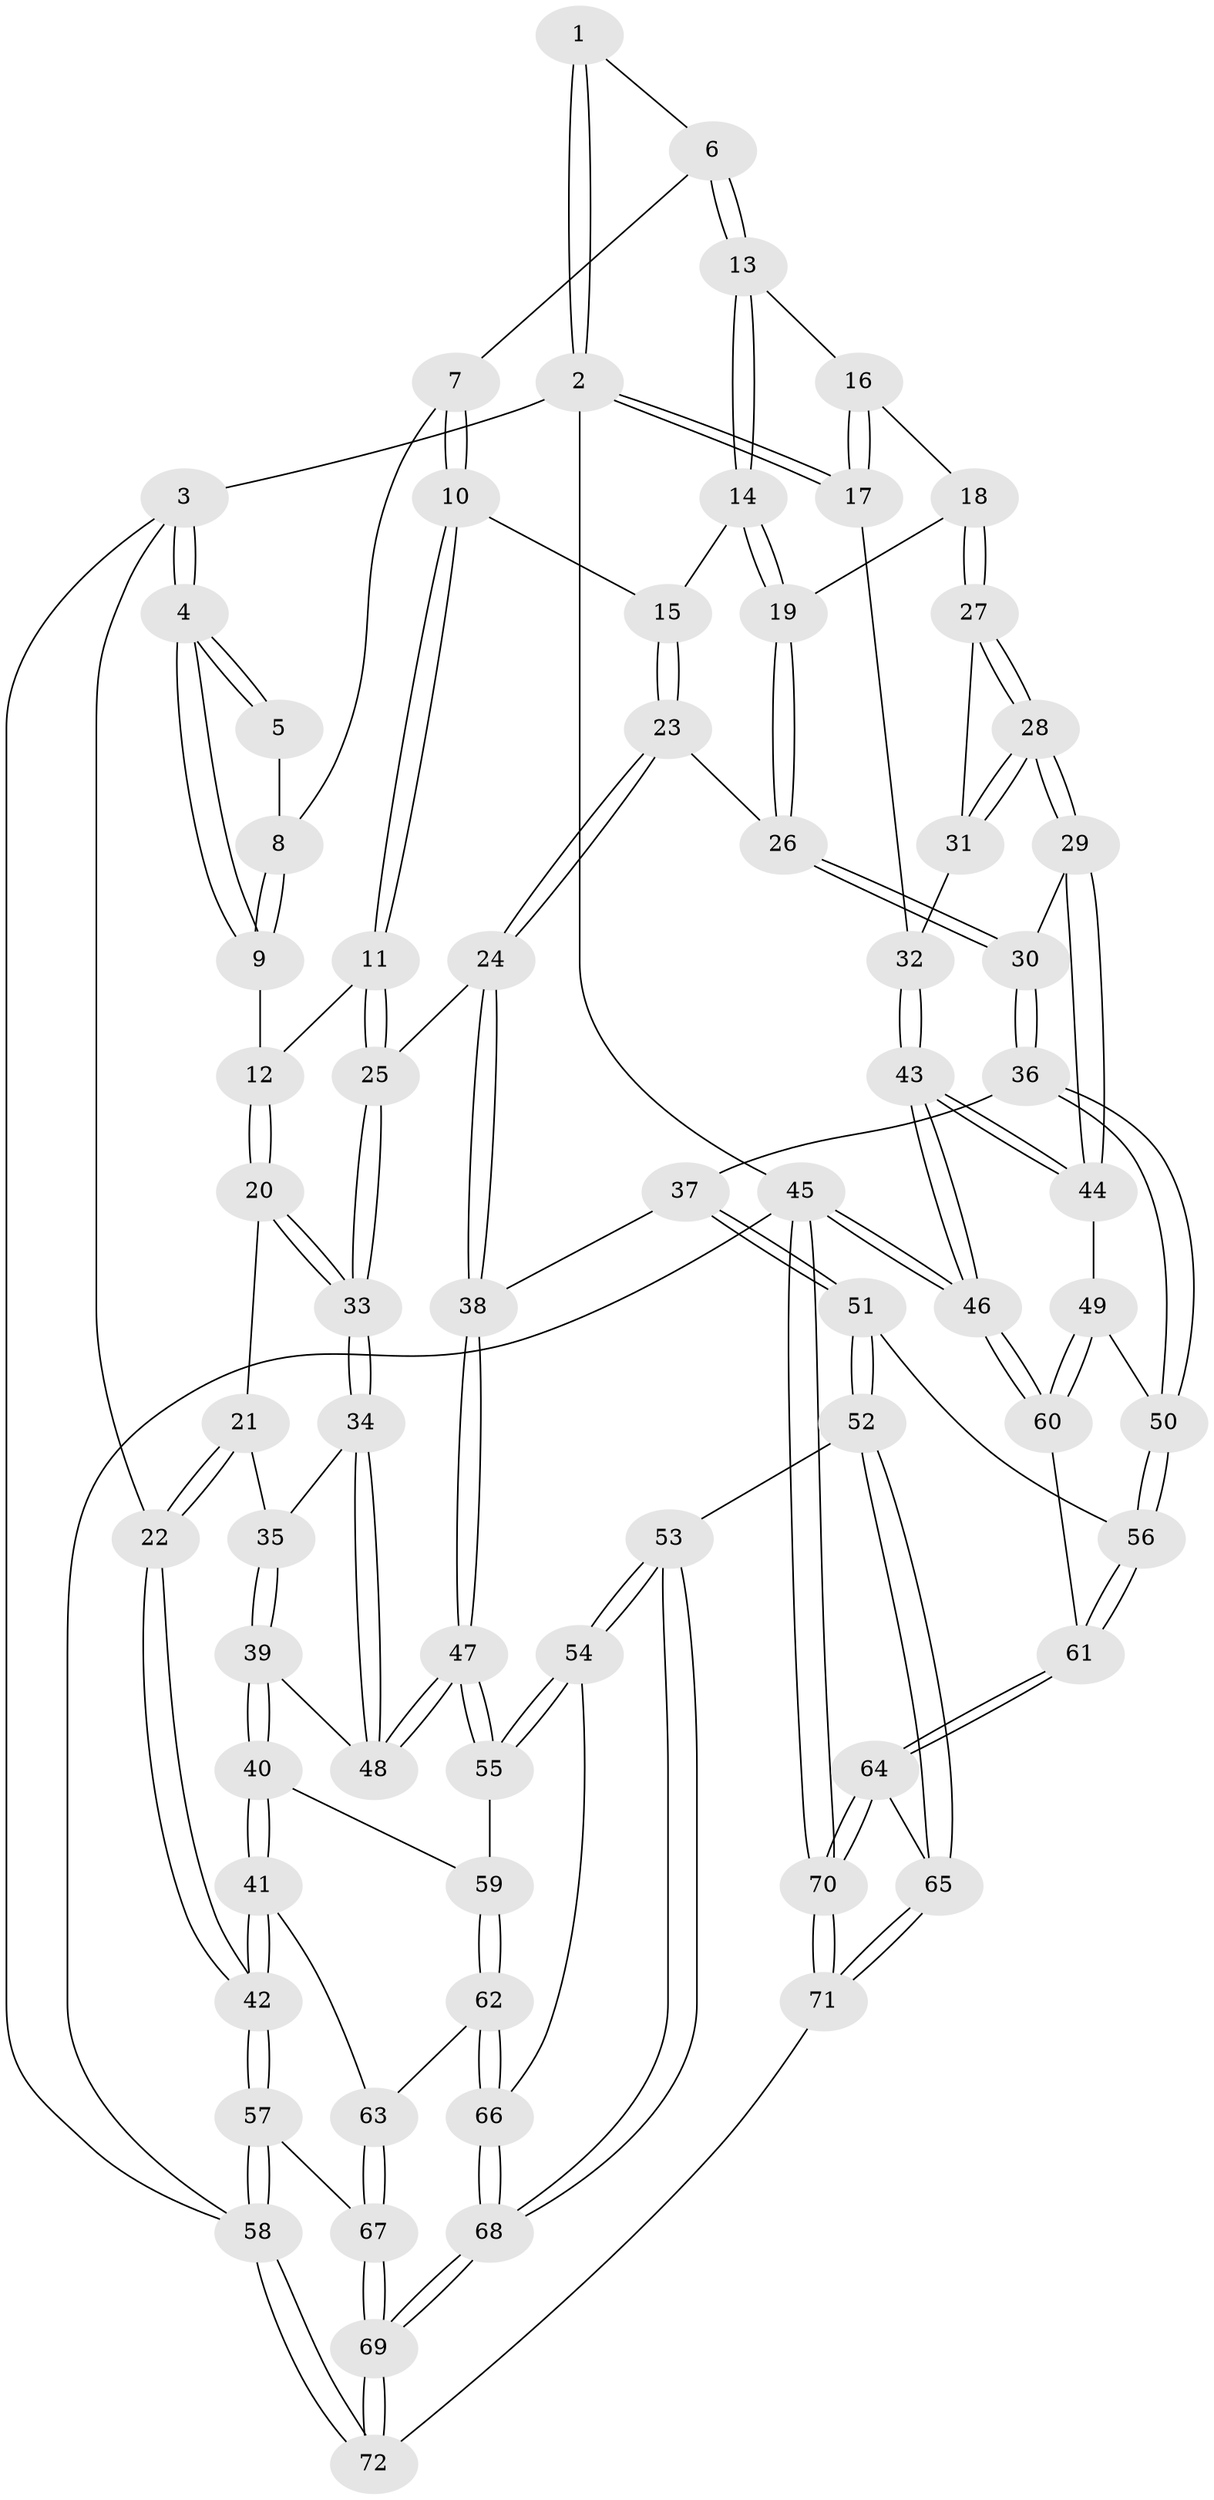 // coarse degree distribution, {4: 0.4090909090909091, 6: 0.1590909090909091, 3: 0.11363636363636363, 5: 0.29545454545454547, 2: 0.022727272727272728}
// Generated by graph-tools (version 1.1) at 2025/42/03/06/25 10:42:26]
// undirected, 72 vertices, 177 edges
graph export_dot {
graph [start="1"]
  node [color=gray90,style=filled];
  1 [pos="+0.6429662453371796+0"];
  2 [pos="+1+0"];
  3 [pos="+0+0"];
  4 [pos="+0+0"];
  5 [pos="+0.5228022720566785+0"];
  6 [pos="+0.6554806336651913+0.07771241509053137"];
  7 [pos="+0.4583016528507775+0.1327882964090727"];
  8 [pos="+0.4582502882091536+0.13276913733225112"];
  9 [pos="+0.2556337227832997+0.16361679325879677"];
  10 [pos="+0.5669867227011386+0.2739668969986202"];
  11 [pos="+0.40402063738567007+0.3146845165237126"];
  12 [pos="+0.2721763138274291+0.19742198951202597"];
  13 [pos="+0.6809550188430292+0.15591698762796727"];
  14 [pos="+0.6466163344037243+0.22817623597292694"];
  15 [pos="+0.5874167986990325+0.2758432796081948"];
  16 [pos="+0.8069397278519596+0.16973439414020952"];
  17 [pos="+1+0.05270308704280007"];
  18 [pos="+0.8235021880826275+0.3403298535558608"];
  19 [pos="+0.7651472058023071+0.3443195999829424"];
  20 [pos="+0.22382958123550875+0.3989683460313024"];
  21 [pos="+0.1955086152247821+0.4214269088904173"];
  22 [pos="+0+0.37943166629972935"];
  23 [pos="+0.5986461223656769+0.36243065994678614"];
  24 [pos="+0.5257019025734426+0.479295310431608"];
  25 [pos="+0.4026081023067692+0.4391219540753384"];
  26 [pos="+0.7083722009809411+0.45005842862879114"];
  27 [pos="+0.83871978995528+0.34686642460193795"];
  28 [pos="+0.8529945523600547+0.5096623254122269"];
  29 [pos="+0.8527735069920173+0.5109781682603177"];
  30 [pos="+0.7224729619924947+0.5051650457258989"];
  31 [pos="+1+0.2851411854845221"];
  32 [pos="+1+0.17339653334870053"];
  33 [pos="+0.368691756151289+0.471695297195863"];
  34 [pos="+0.3682584184061562+0.4728657124775098"];
  35 [pos="+0.20234519779276558+0.4860950962328183"];
  36 [pos="+0.6799034051790928+0.5522547549880331"];
  37 [pos="+0.5906830689403538+0.5517406220149217"];
  38 [pos="+0.5537926344994498+0.5325805240270641"];
  39 [pos="+0.19317979923718273+0.579424316460632"];
  40 [pos="+0.18033164065426155+0.6013712483147372"];
  41 [pos="+0+0.6308359347727371"];
  42 [pos="+0+0.6156089598438638"];
  43 [pos="+1+0.6441036728362327"];
  44 [pos="+0.9358044485624416+0.5927423736175641"];
  45 [pos="+1+1"];
  46 [pos="+1+1"];
  47 [pos="+0.39941639626728875+0.6654544988795199"];
  48 [pos="+0.36408470566085505+0.48920184309814085"];
  49 [pos="+0.8392620158809817+0.6593208864951065"];
  50 [pos="+0.6972645776951514+0.6170318986936582"];
  51 [pos="+0.5672217613788987+0.6675947883822866"];
  52 [pos="+0.4666121638310212+0.7758662961229661"];
  53 [pos="+0.45945124013978983+0.7744331341084731"];
  54 [pos="+0.40428133639421654+0.7188329259406327"];
  55 [pos="+0.3928350581875279+0.6921611041358747"];
  56 [pos="+0.6839837355513234+0.6875262313456442"];
  57 [pos="+0+0.9369821912315845"];
  58 [pos="+0+1"];
  59 [pos="+0.23949098695525337+0.6499917554650726"];
  60 [pos="+0.7933700323752017+0.7457085903689322"];
  61 [pos="+0.7004585291495647+0.77465285177208"];
  62 [pos="+0.19752099286579253+0.7996229451843204"];
  63 [pos="+0.11938196510570304+0.7952634691565427"];
  64 [pos="+0.6907715329508985+0.7907147492819179"];
  65 [pos="+0.572044501782309+0.8398073933220447"];
  66 [pos="+0.235270319319583+0.825777198135607"];
  67 [pos="+0.10483029127480493+0.8974168326820822"];
  68 [pos="+0.2823245679424572+1"];
  69 [pos="+0.2701334151577704+1"];
  70 [pos="+1+1"];
  71 [pos="+0.6061438891806404+1"];
  72 [pos="+0.27258767178910936+1"];
  1 -- 2;
  1 -- 2;
  1 -- 6;
  2 -- 3;
  2 -- 17;
  2 -- 17;
  2 -- 45;
  3 -- 4;
  3 -- 4;
  3 -- 22;
  3 -- 58;
  4 -- 5;
  4 -- 5;
  4 -- 9;
  4 -- 9;
  5 -- 8;
  6 -- 7;
  6 -- 13;
  6 -- 13;
  7 -- 8;
  7 -- 10;
  7 -- 10;
  8 -- 9;
  8 -- 9;
  9 -- 12;
  10 -- 11;
  10 -- 11;
  10 -- 15;
  11 -- 12;
  11 -- 25;
  11 -- 25;
  12 -- 20;
  12 -- 20;
  13 -- 14;
  13 -- 14;
  13 -- 16;
  14 -- 15;
  14 -- 19;
  14 -- 19;
  15 -- 23;
  15 -- 23;
  16 -- 17;
  16 -- 17;
  16 -- 18;
  17 -- 32;
  18 -- 19;
  18 -- 27;
  18 -- 27;
  19 -- 26;
  19 -- 26;
  20 -- 21;
  20 -- 33;
  20 -- 33;
  21 -- 22;
  21 -- 22;
  21 -- 35;
  22 -- 42;
  22 -- 42;
  23 -- 24;
  23 -- 24;
  23 -- 26;
  24 -- 25;
  24 -- 38;
  24 -- 38;
  25 -- 33;
  25 -- 33;
  26 -- 30;
  26 -- 30;
  27 -- 28;
  27 -- 28;
  27 -- 31;
  28 -- 29;
  28 -- 29;
  28 -- 31;
  28 -- 31;
  29 -- 30;
  29 -- 44;
  29 -- 44;
  30 -- 36;
  30 -- 36;
  31 -- 32;
  32 -- 43;
  32 -- 43;
  33 -- 34;
  33 -- 34;
  34 -- 35;
  34 -- 48;
  34 -- 48;
  35 -- 39;
  35 -- 39;
  36 -- 37;
  36 -- 50;
  36 -- 50;
  37 -- 38;
  37 -- 51;
  37 -- 51;
  38 -- 47;
  38 -- 47;
  39 -- 40;
  39 -- 40;
  39 -- 48;
  40 -- 41;
  40 -- 41;
  40 -- 59;
  41 -- 42;
  41 -- 42;
  41 -- 63;
  42 -- 57;
  42 -- 57;
  43 -- 44;
  43 -- 44;
  43 -- 46;
  43 -- 46;
  44 -- 49;
  45 -- 46;
  45 -- 46;
  45 -- 70;
  45 -- 70;
  45 -- 58;
  46 -- 60;
  46 -- 60;
  47 -- 48;
  47 -- 48;
  47 -- 55;
  47 -- 55;
  49 -- 50;
  49 -- 60;
  49 -- 60;
  50 -- 56;
  50 -- 56;
  51 -- 52;
  51 -- 52;
  51 -- 56;
  52 -- 53;
  52 -- 65;
  52 -- 65;
  53 -- 54;
  53 -- 54;
  53 -- 68;
  53 -- 68;
  54 -- 55;
  54 -- 55;
  54 -- 66;
  55 -- 59;
  56 -- 61;
  56 -- 61;
  57 -- 58;
  57 -- 58;
  57 -- 67;
  58 -- 72;
  58 -- 72;
  59 -- 62;
  59 -- 62;
  60 -- 61;
  61 -- 64;
  61 -- 64;
  62 -- 63;
  62 -- 66;
  62 -- 66;
  63 -- 67;
  63 -- 67;
  64 -- 65;
  64 -- 70;
  64 -- 70;
  65 -- 71;
  65 -- 71;
  66 -- 68;
  66 -- 68;
  67 -- 69;
  67 -- 69;
  68 -- 69;
  68 -- 69;
  69 -- 72;
  69 -- 72;
  70 -- 71;
  70 -- 71;
  71 -- 72;
}
